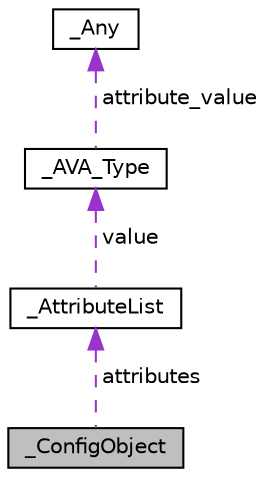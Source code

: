 digraph "_ConfigObject"
{
  edge [fontname="Helvetica",fontsize="10",labelfontname="Helvetica",labelfontsize="10"];
  node [fontname="Helvetica",fontsize="10",shape=record];
  Node1 [label="_ConfigObject",height=0.2,width=0.4,color="black", fillcolor="grey75", style="filled", fontcolor="black"];
  Node2 -> Node1 [dir="back",color="darkorchid3",fontsize="10",style="dashed",label=" attributes" ,fontname="Helvetica"];
  Node2 [label="_AttributeList",height=0.2,width=0.4,color="black", fillcolor="white", style="filled",URL="$struct___attribute_list.html"];
  Node3 -> Node2 [dir="back",color="darkorchid3",fontsize="10",style="dashed",label=" value" ,fontname="Helvetica"];
  Node3 [label="_AVA_Type",height=0.2,width=0.4,color="black", fillcolor="white", style="filled",URL="$struct___a_v_a___type.html"];
  Node4 -> Node3 [dir="back",color="darkorchid3",fontsize="10",style="dashed",label=" attribute_value" ,fontname="Helvetica"];
  Node4 [label="_Any",height=0.2,width=0.4,color="black", fillcolor="white", style="filled",URL="$struct___any.html"];
}
